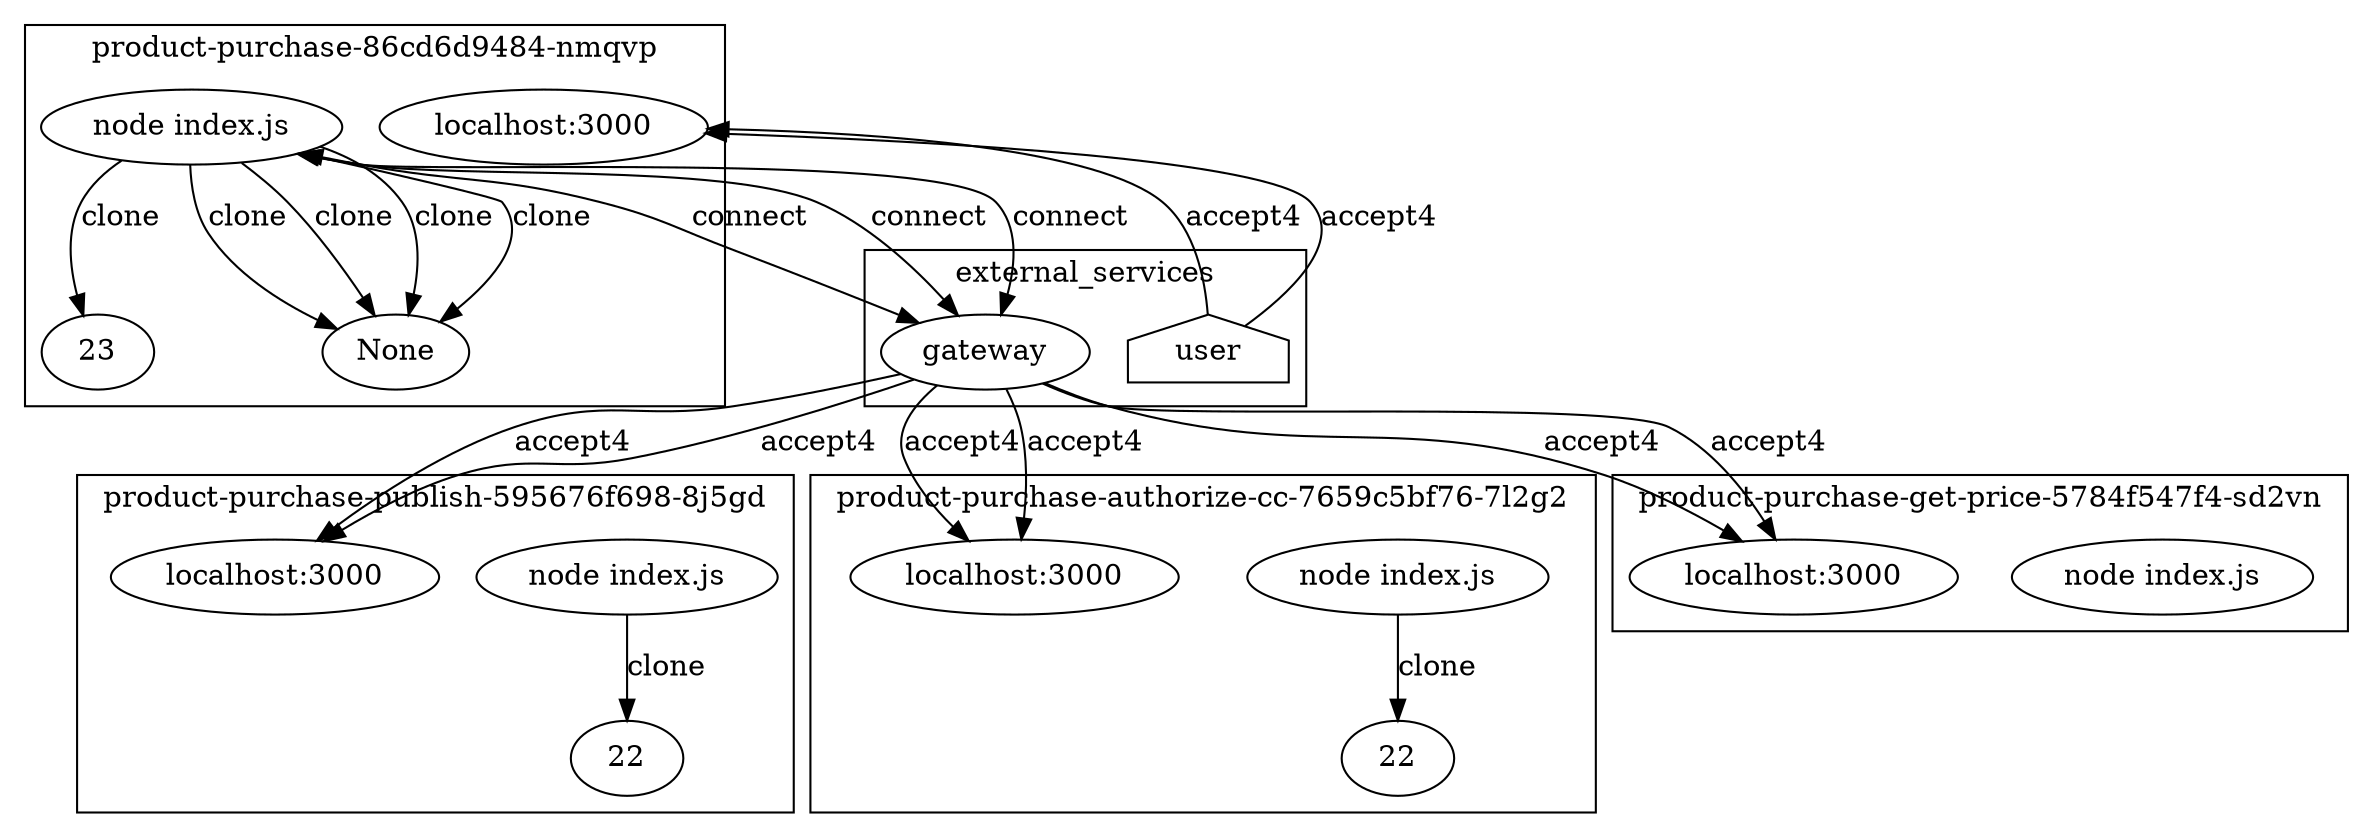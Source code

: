 digraph G {
	subgraph "cluster_ product-purchase-publish-595676f698-8j5gd " {
		label=" product-purchase-publish-595676f698-8j5gd "
		84790 [label="node index.js"]
		84790 -> 84944 [label=clone]
		"product-purchase-publish_localhost_3000" [label="localhost:3000"]
		"product-purchase-publish_localhost_3000" [label="localhost:3000"]
		84944 [label=22]
	}
	subgraph "cluster_ product-purchase-authorize-cc-7659c5bf76-7l2g2 " {
		label=" product-purchase-authorize-cc-7659c5bf76-7l2g2 "
		85400 [label="node index.js"]
		85400 -> 85585 [label=clone]
		"product-purchase-authorize-cc_localhost_3000" [label="localhost:3000"]
		"product-purchase-authorize-cc_localhost_3000" [label="localhost:3000"]
		85585 [label=22]
	}
	subgraph "cluster_ product-purchase-86cd6d9484-nmqvp " {
		label=" product-purchase-86cd6d9484-nmqvp "
		86146 [label="node index.js"]
		86146 -> 88166 [label=clone]
		"product-purchase_localhost_3000" [label="localhost:3000"]
		"product-purchase_localhost_3000" [label="localhost:3000"]
		86146 -> None [label=clone]
		86146 -> None [label=clone]
		86146 -> None [label=clone]
		86146 -> None [label=clone]
		88166 [label=23]
	}
	subgraph "cluster_ product-purchase-get-price-5784f547f4-sd2vn " {
		label=" product-purchase-get-price-5784f547f4-sd2vn "
		87034 [label="node index.js"]
		"product-purchase-get-price_localhost_3000" [label="localhost:3000"]
		"product-purchase-get-price_localhost_3000" [label="localhost:3000"]
	}
	subgraph cluster_services {
		label=external_services
		user [shape=house]
		"10.107.89.58_8080" -> "product-purchase-publish_localhost_3000" [label=accept4]
		"10.107.89.58_8080" -> "product-purchase-publish_localhost_3000" [label=accept4]
		"10.107.89.58_8080" -> "product-purchase-authorize-cc_localhost_3000" [label=accept4]
		"10.107.89.58_8080" -> "product-purchase-authorize-cc_localhost_3000" [label=accept4]
		user -> "product-purchase_localhost_3000" [label=accept4]
		user -> "product-purchase_localhost_3000" [label=accept4]
		"10.107.89.58_8080" [label=gateway]
		86146 -> "10.107.89.58_8080" [label=connect dir=both]
		"10.107.89.58_8080" [label=gateway]
		86146 -> "10.107.89.58_8080" [label=connect dir=both]
		"10.107.89.58_8080" [label=gateway]
		86146 -> "10.107.89.58_8080" [label=connect dir=both]
		"10.107.89.58_8080" -> "product-purchase-get-price_localhost_3000" [label=accept4]
		"10.107.89.58_8080" -> "product-purchase-get-price_localhost_3000" [label=accept4]
	}
}
